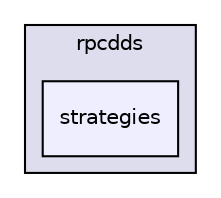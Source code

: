digraph "includetmp/rpcdds/strategies" {
  compound=true
  node [ fontsize="10", fontname="Helvetica"];
  edge [ labelfontsize="10", labelfontname="Helvetica"];
  subgraph clusterdir_8faf118d15cf0d3dc00c97efc5e6d092 {
    graph [ bgcolor="#ddddee", pencolor="black", label="rpcdds" fontname="Helvetica", fontsize="10", URL="dir_8faf118d15cf0d3dc00c97efc5e6d092.html"]
  dir_38382d17462de9b6887abe0396dd3f6e [shape=box, label="strategies", style="filled", fillcolor="#eeeeff", pencolor="black", URL="dir_38382d17462de9b6887abe0396dd3f6e.html"];
  }
}
